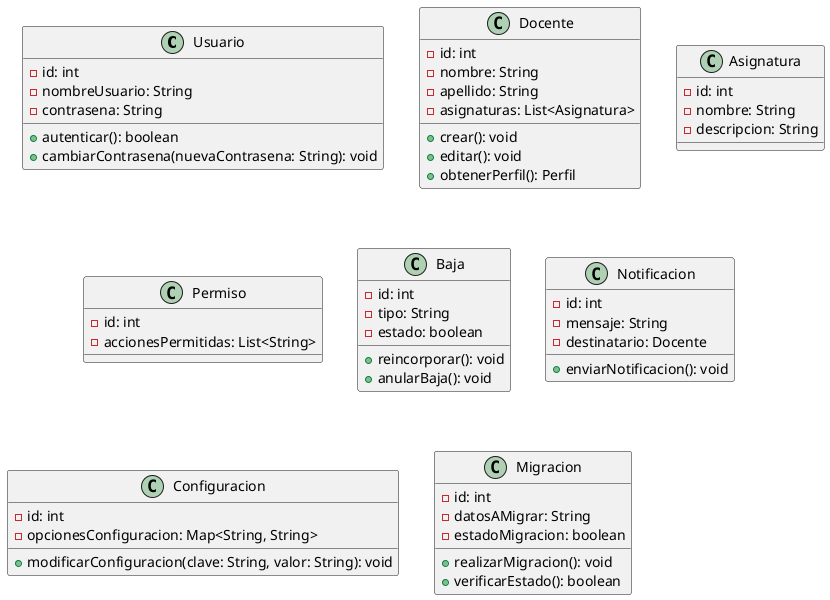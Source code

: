 @startuml

class Usuario {
    -id: int
    -nombreUsuario: String
    -contrasena: String
    +autenticar(): boolean
    +cambiarContrasena(nuevaContrasena: String): void
}

class Docente {
    -id: int
    -nombre: String
    -apellido: String
    -asignaturas: List<Asignatura>
    +crear(): void
    +editar(): void
    +obtenerPerfil(): Perfil
}

class Asignatura {
    -id: int
    -nombre: String
    -descripcion: String
}

class Permiso {
    -id: int
    -accionesPermitidas: List<String>
}

class Baja {
    -id: int
    -tipo: String
    -estado: boolean
    +reincorporar(): void
    +anularBaja(): void
}

class Notificacion {
    -id: int
    -mensaje: String
    -destinatario: Docente
    +enviarNotificacion(): void
}

class Configuracion {
    -id: int
    -opcionesConfiguracion: Map<String, String>
    +modificarConfiguracion(clave: String, valor: String): void
}

class Migracion {
    -id: int
    -datosAMigrar: String
    -estadoMigracion: boolean
    +realizarMigracion(): void
    +verificarEstado(): boolean
}

@enduml
